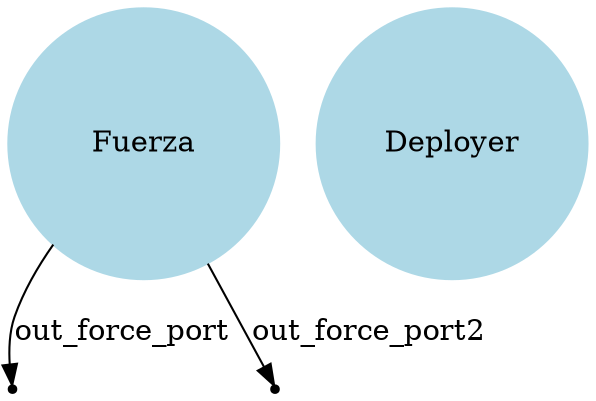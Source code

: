 digraph G { 
rankdir=TB; 
"Fuerza"[style=filled,width=1.8,height=1.8,color=lightblue];
"out_force_port"[shape=point];
Fuerza->"out_force_port"[ label="out_force_port"];
"out_force_port2"[shape=point];
Fuerza->"out_force_port2"[ label="out_force_port2"];
"Deployer"[style=filled,width=1.8,height=1.8,color=lightblue];
}

